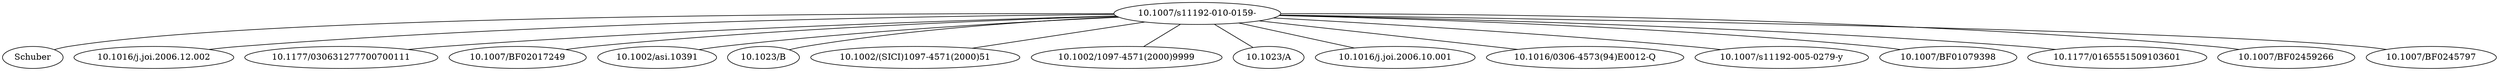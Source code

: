 strict graph mind_map127 {
	"10.1007/s11192-010-0159-" -- Schuber
	"10.1007/s11192-010-0159-" -- "10.1016/j.joi.2006.12.002"
	"10.1007/s11192-010-0159-" -- "10.1177/030631277700700111"
	"10.1007/s11192-010-0159-" -- "10.1007/BF02017249"
	"10.1007/s11192-010-0159-" -- "10.1002/asi.10391"
	"10.1007/s11192-010-0159-" -- "10.1023/B"
	"10.1007/s11192-010-0159-" -- "10.1002/(SICI)1097-4571(2000)51"
	"10.1007/s11192-010-0159-" -- "10.1002/1097-4571(2000)9999"
	"10.1007/s11192-010-0159-" -- "10.1023/A"
	"10.1007/s11192-010-0159-" -- "10.1016/j.joi.2006.10.001"
	"10.1007/s11192-010-0159-" -- "10.1016/0306-4573(94)E0012-Q"
	"10.1007/s11192-010-0159-" -- "10.1007/s11192-005-0279-y"
	"10.1007/s11192-010-0159-" -- "10.1007/BF01079398"
	"10.1007/s11192-010-0159-" -- "10.1177/0165551509103601"
	"10.1007/s11192-010-0159-" -- "10.1007/BF02459266"
	"10.1007/s11192-010-0159-" -- "10.1007/BF0245797"
}
